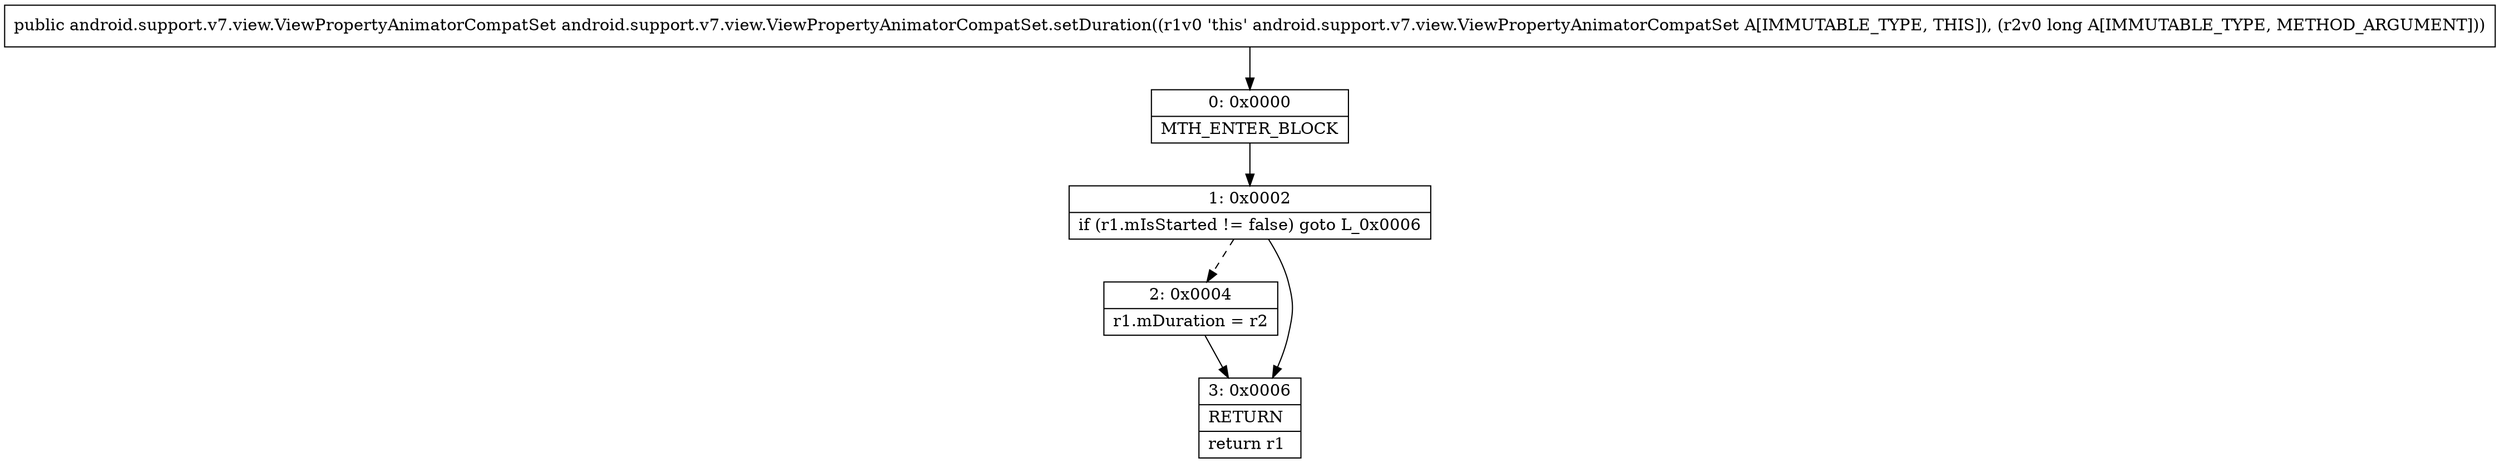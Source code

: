 digraph "CFG forandroid.support.v7.view.ViewPropertyAnimatorCompatSet.setDuration(J)Landroid\/support\/v7\/view\/ViewPropertyAnimatorCompatSet;" {
Node_0 [shape=record,label="{0\:\ 0x0000|MTH_ENTER_BLOCK\l}"];
Node_1 [shape=record,label="{1\:\ 0x0002|if (r1.mIsStarted != false) goto L_0x0006\l}"];
Node_2 [shape=record,label="{2\:\ 0x0004|r1.mDuration = r2\l}"];
Node_3 [shape=record,label="{3\:\ 0x0006|RETURN\l|return r1\l}"];
MethodNode[shape=record,label="{public android.support.v7.view.ViewPropertyAnimatorCompatSet android.support.v7.view.ViewPropertyAnimatorCompatSet.setDuration((r1v0 'this' android.support.v7.view.ViewPropertyAnimatorCompatSet A[IMMUTABLE_TYPE, THIS]), (r2v0 long A[IMMUTABLE_TYPE, METHOD_ARGUMENT])) }"];
MethodNode -> Node_0;
Node_0 -> Node_1;
Node_1 -> Node_2[style=dashed];
Node_1 -> Node_3;
Node_2 -> Node_3;
}

